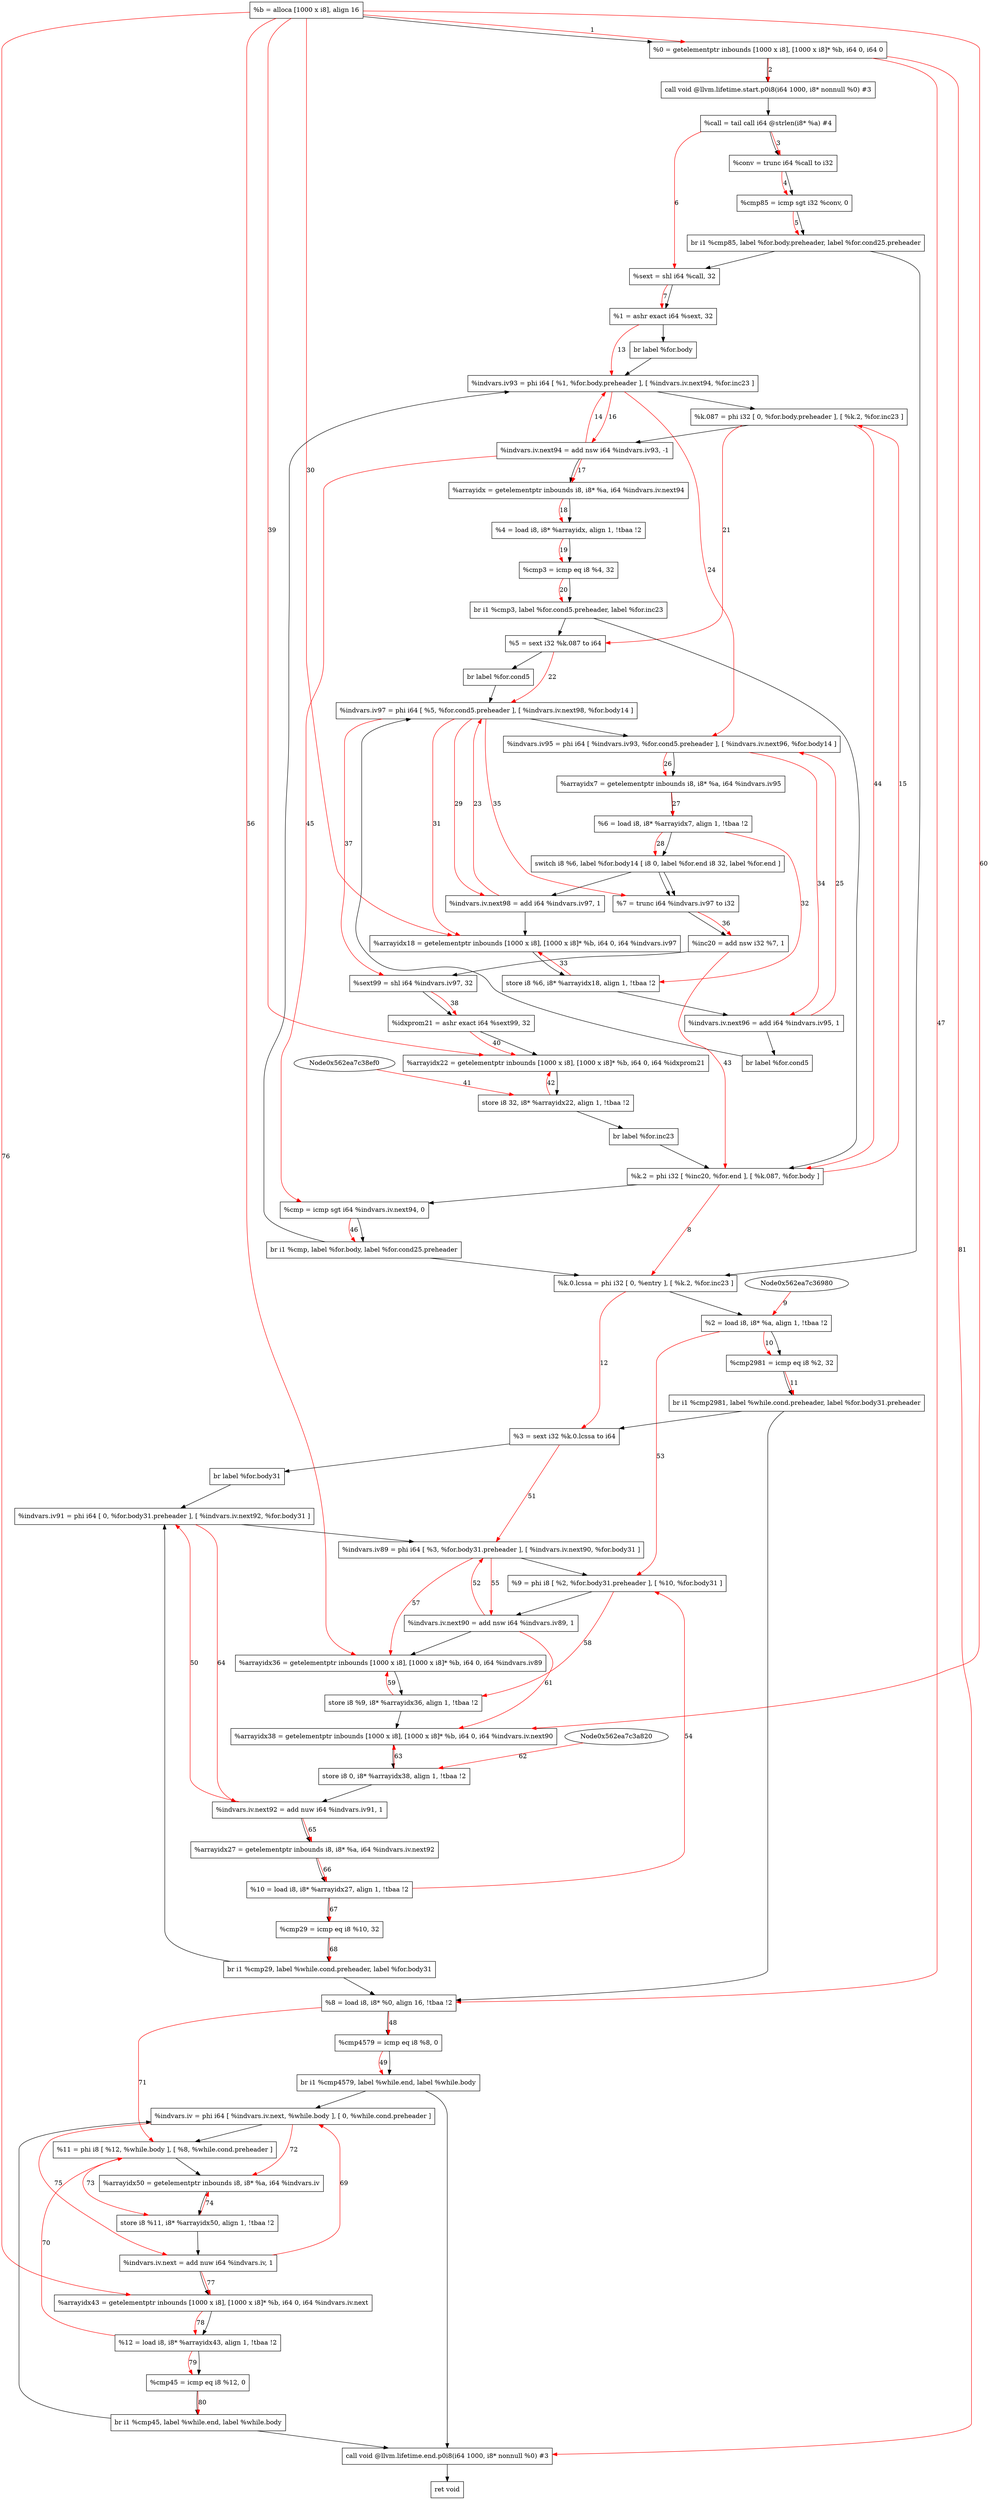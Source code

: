 digraph "CDFG for'func' function" {
	Node0x562ea7c36b18[shape=record, label="  %b = alloca [1000 x i8], align 16"]
	Node0x562ea7c37218[shape=record, label="  %0 = getelementptr inbounds [1000 x i8], [1000 x i8]* %b, i64 0, i64 0"]
	Node0x562ea7c37638[shape=record, label="  call void @llvm.lifetime.start.p0i8(i64 1000, i8* nonnull %0) #3"]
	Node0x562ea7c377b0[shape=record, label="  %call = tail call i64 @strlen(i8* %a) #4"]
	Node0x562ea7c37888[shape=record, label="  %conv = trunc i64 %call to i32"]
	Node0x562ea7c37950[shape=record, label="  %cmp85 = icmp sgt i32 %conv, 0"]
	Node0x562ea7bca228[shape=record, label="  br i1 %cmp85, label %for.body.preheader, label %for.cond25.preheader"]
	Node0x562ea7c37c40[shape=record, label="  %sext = shl i64 %call, 32"]
	Node0x562ea7c37cb0[shape=record, label="  %1 = ashr exact i64 %sext, 32"]
	Node0x562ea7c37da8[shape=record, label="  br label %for.body"]
	Node0x562ea7c37f08[shape=record, label="  %k.0.lcssa = phi i32 [ 0, %entry ], [ %k.2, %for.inc23 ]"]
	Node0x562ea7c37fe8[shape=record, label="  %2 = load i8, i8* %a, align 1, !tbaa !2"]
	Node0x562ea7c38f50[shape=record, label="  %cmp2981 = icmp eq i8 %2, 32"]
	Node0x562ea7bca468[shape=record, label="  br i1 %cmp2981, label %while.cond.preheader, label %for.body31.preheader"]
	Node0x562ea7c392f8[shape=record, label="  %3 = sext i32 %k.0.lcssa to i64"]
	Node0x562ea7c39428[shape=record, label="  br label %for.body31"]
	Node0x562ea7c394d8[shape=record, label="  %indvars.iv93 = phi i64 [ %1, %for.body.preheader ], [ %indvars.iv.next94, %for.inc23 ]"]
	Node0x562ea7c395d8[shape=record, label="  %k.087 = phi i32 [ 0, %for.body.preheader ], [ %k.2, %for.inc23 ]"]
	Node0x562ea7c396c0[shape=record, label="  %indvars.iv.next94 = add nsw i64 %indvars.iv93, -1"]
	Node0x562ea7c39760[shape=record, label="  %arrayidx = getelementptr inbounds i8, i8* %a, i64 %indvars.iv.next94"]
	Node0x562ea7c37a78[shape=record, label="  %4 = load i8, i8* %arrayidx, align 1, !tbaa !2"]
	Node0x562ea7c39e40[shape=record, label="  %cmp3 = icmp eq i8 %4, 32"]
	Node0x562ea7bca588[shape=record, label="  br i1 %cmp3, label %for.cond5.preheader, label %for.inc23"]
	Node0x562ea7c39ee8[shape=record, label="  %5 = sext i32 %k.087 to i64"]
	Node0x562ea7c3a018[shape=record, label="  br label %for.cond5"]
	Node0x562ea7c3a178[shape=record, label="  %indvars.iv97 = phi i64 [ %5, %for.cond5.preheader ], [ %indvars.iv.next98, %for.body14 ]"]
	Node0x562ea7c3a678[shape=record, label="  %indvars.iv95 = phi i64 [ %indvars.iv93, %for.cond5.preheader ], [ %indvars.iv.next96, %for.body14 ]"]
	Node0x562ea7c3a740[shape=record, label="  %arrayidx7 = getelementptr inbounds i8, i8* %a, i64 %indvars.iv95"]
	Node0x562ea7c3a7d8[shape=record, label="  %6 = load i8, i8* %arrayidx7, align 1, !tbaa !2"]
	Node0x562ea7c3a928[shape=record, label="  switch i8 %6, label %for.body14 [
    i8 0, label %for.end
    i8 32, label %for.end
  ]"]
	Node0x562ea7c3aaa0[shape=record, label="  %indvars.iv.next98 = add i64 %indvars.iv97, 1"]
	Node0x562ea7c3ab28[shape=record, label="  %arrayidx18 = getelementptr inbounds [1000 x i8], [1000 x i8]* %b, i64 0, i64 %indvars.iv97"]
	Node0x562ea7c3abb0[shape=record, label="  store i8 %6, i8* %arrayidx18, align 1, !tbaa !2"]
	Node0x562ea7c3ac30[shape=record, label="  %indvars.iv.next96 = add i64 %indvars.iv95, 1"]
	Node0x562ea7c3a608[shape=record, label="  br label %for.cond5"]
	Node0x562ea7c3a8d8[shape=record, label="  %7 = trunc i64 %indvars.iv97 to i32"]
	Node0x562ea7c3aca0[shape=record, label="  %inc20 = add nsw i32 %7, 1"]
	Node0x562ea7c3ad10[shape=record, label="  %sext99 = shl i64 %indvars.iv97, 32"]
	Node0x562ea7c3ad80[shape=record, label="  %idxprom21 = ashr exact i64 %sext99, 32"]
	Node0x562ea7c3ae08[shape=record, label="  %arrayidx22 = getelementptr inbounds [1000 x i8], [1000 x i8]* %b, i64 0, i64 %idxprom21"]
	Node0x562ea7c3ae90[shape=record, label="  store i8 32, i8* %arrayidx22, align 1, !tbaa !2"]
	Node0x562ea7c39fb8[shape=record, label="  br label %for.inc23"]
	Node0x562ea7c3aee8[shape=record, label="  %k.2 = phi i32 [ %inc20, %for.end ], [ %k.087, %for.body ]"]
	Node0x562ea7c3afe0[shape=record, label="  %cmp = icmp sgt i64 %indvars.iv.next94, 0"]
	Node0x562ea7c3b088[shape=record, label="  br i1 %cmp, label %for.body, label %for.cond25.preheader"]
	Node0x562ea7c391f8[shape=record, label="  %8 = load i8, i8* %0, align 16, !tbaa !2"]
	Node0x562ea7c3b190[shape=record, label="  %cmp4579 = icmp eq i8 %8, 0"]
	Node0x562ea7c3b298[shape=record, label="  br i1 %cmp4579, label %while.end, label %while.body"]
	Node0x562ea7c3b368[shape=record, label="  %indvars.iv91 = phi i64 [ 0, %for.body31.preheader ], [ %indvars.iv.next92, %for.body31 ]"]
	Node0x562ea7c3b4b8[shape=record, label="  %indvars.iv89 = phi i64 [ %3, %for.body31.preheader ], [ %indvars.iv.next90, %for.body31 ]"]
	Node0x562ea7c3be08[shape=record, label="  %9 = phi i8 [ %2, %for.body31.preheader ], [ %10, %for.body31 ]"]
	Node0x562ea7c3bed0[shape=record, label="  %indvars.iv.next90 = add nsw i64 %indvars.iv89, 1"]
	Node0x562ea7c3bf58[shape=record, label="  %arrayidx36 = getelementptr inbounds [1000 x i8], [1000 x i8]* %b, i64 0, i64 %indvars.iv89"]
	Node0x562ea7c3bfe0[shape=record, label="  store i8 %9, i8* %arrayidx36, align 1, !tbaa !2"]
	Node0x562ea7c3c0d8[shape=record, label="  %arrayidx38 = getelementptr inbounds [1000 x i8], [1000 x i8]* %b, i64 0, i64 %indvars.iv.next90"]
	Node0x562ea7c3c160[shape=record, label="  store i8 0, i8* %arrayidx38, align 1, !tbaa !2"]
	Node0x562ea7c3c1e0[shape=record, label="  %indvars.iv.next92 = add nuw i64 %indvars.iv91, 1"]
	Node0x562ea7c3c250[shape=record, label="  %arrayidx27 = getelementptr inbounds i8, i8* %a, i64 %indvars.iv.next92"]
	Node0x562ea7c393c8[shape=record, label="  %10 = load i8, i8* %arrayidx27, align 1, !tbaa !2"]
	Node0x562ea7c3c2d0[shape=record, label="  %cmp29 = icmp eq i8 %10, 32"]
	Node0x562ea7c3c358[shape=record, label="  br i1 %cmp29, label %while.cond.preheader, label %for.body31"]
	Node0x562ea7c3c3d8[shape=record, label="  %indvars.iv = phi i64 [ %indvars.iv.next, %while.body ], [ 0, %while.cond.preheader ]"]
	Node0x562ea7c3caf8[shape=record, label="  %11 = phi i8 [ %12, %while.body ], [ %8, %while.cond.preheader ]"]
	Node0x562ea7c3cbc0[shape=record, label="  %arrayidx50 = getelementptr inbounds i8, i8* %a, i64 %indvars.iv"]
	Node0x562ea7c3cc40[shape=record, label="  store i8 %11, i8* %arrayidx50, align 1, !tbaa !2"]
	Node0x562ea7c3ccc0[shape=record, label="  %indvars.iv.next = add nuw i64 %indvars.iv, 1"]
	Node0x562ea7c3cd48[shape=record, label="  %arrayidx43 = getelementptr inbounds [1000 x i8], [1000 x i8]* %b, i64 0, i64 %indvars.iv.next"]
	Node0x562ea7c37eb8[shape=record, label="  %12 = load i8, i8* %arrayidx43, align 1, !tbaa !2"]
	Node0x562ea7c3cdd0[shape=record, label="  %cmp45 = icmp eq i8 %12, 0"]
	Node0x562ea7c3ce58[shape=record, label="  br i1 %cmp45, label %while.end, label %while.body"]
	Node0x562ea7c3d008[shape=record, label="  call void @llvm.lifetime.end.p0i8(i64 1000, i8* nonnull %0) #3"]
	Node0x562ea7c3bdc0[shape=record, label="  ret void"]
	Node0x562ea7c36b18 -> Node0x562ea7c37218
	Node0x562ea7c37218 -> Node0x562ea7c37638
	Node0x562ea7c37638 -> Node0x562ea7c377b0
	Node0x562ea7c377b0 -> Node0x562ea7c37888
	Node0x562ea7c37888 -> Node0x562ea7c37950
	Node0x562ea7c37950 -> Node0x562ea7bca228
	Node0x562ea7bca228 -> Node0x562ea7c37c40
	Node0x562ea7bca228 -> Node0x562ea7c37f08
	Node0x562ea7c37c40 -> Node0x562ea7c37cb0
	Node0x562ea7c37cb0 -> Node0x562ea7c37da8
	Node0x562ea7c37da8 -> Node0x562ea7c394d8
	Node0x562ea7c37f08 -> Node0x562ea7c37fe8
	Node0x562ea7c37fe8 -> Node0x562ea7c38f50
	Node0x562ea7c38f50 -> Node0x562ea7bca468
	Node0x562ea7bca468 -> Node0x562ea7c391f8
	Node0x562ea7bca468 -> Node0x562ea7c392f8
	Node0x562ea7c392f8 -> Node0x562ea7c39428
	Node0x562ea7c39428 -> Node0x562ea7c3b368
	Node0x562ea7c394d8 -> Node0x562ea7c395d8
	Node0x562ea7c395d8 -> Node0x562ea7c396c0
	Node0x562ea7c396c0 -> Node0x562ea7c39760
	Node0x562ea7c39760 -> Node0x562ea7c37a78
	Node0x562ea7c37a78 -> Node0x562ea7c39e40
	Node0x562ea7c39e40 -> Node0x562ea7bca588
	Node0x562ea7bca588 -> Node0x562ea7c39ee8
	Node0x562ea7bca588 -> Node0x562ea7c3aee8
	Node0x562ea7c39ee8 -> Node0x562ea7c3a018
	Node0x562ea7c3a018 -> Node0x562ea7c3a178
	Node0x562ea7c3a178 -> Node0x562ea7c3a678
	Node0x562ea7c3a678 -> Node0x562ea7c3a740
	Node0x562ea7c3a740 -> Node0x562ea7c3a7d8
	Node0x562ea7c3a7d8 -> Node0x562ea7c3a928
	Node0x562ea7c3a928 -> Node0x562ea7c3aaa0
	Node0x562ea7c3a928 -> Node0x562ea7c3a8d8
	Node0x562ea7c3a928 -> Node0x562ea7c3a8d8
	Node0x562ea7c3aaa0 -> Node0x562ea7c3ab28
	Node0x562ea7c3ab28 -> Node0x562ea7c3abb0
	Node0x562ea7c3abb0 -> Node0x562ea7c3ac30
	Node0x562ea7c3ac30 -> Node0x562ea7c3a608
	Node0x562ea7c3a608 -> Node0x562ea7c3a178
	Node0x562ea7c3a8d8 -> Node0x562ea7c3aca0
	Node0x562ea7c3aca0 -> Node0x562ea7c3ad10
	Node0x562ea7c3ad10 -> Node0x562ea7c3ad80
	Node0x562ea7c3ad80 -> Node0x562ea7c3ae08
	Node0x562ea7c3ae08 -> Node0x562ea7c3ae90
	Node0x562ea7c3ae90 -> Node0x562ea7c39fb8
	Node0x562ea7c39fb8 -> Node0x562ea7c3aee8
	Node0x562ea7c3aee8 -> Node0x562ea7c3afe0
	Node0x562ea7c3afe0 -> Node0x562ea7c3b088
	Node0x562ea7c3b088 -> Node0x562ea7c394d8
	Node0x562ea7c3b088 -> Node0x562ea7c37f08
	Node0x562ea7c391f8 -> Node0x562ea7c3b190
	Node0x562ea7c3b190 -> Node0x562ea7c3b298
	Node0x562ea7c3b298 -> Node0x562ea7c3d008
	Node0x562ea7c3b298 -> Node0x562ea7c3c3d8
	Node0x562ea7c3b368 -> Node0x562ea7c3b4b8
	Node0x562ea7c3b4b8 -> Node0x562ea7c3be08
	Node0x562ea7c3be08 -> Node0x562ea7c3bed0
	Node0x562ea7c3bed0 -> Node0x562ea7c3bf58
	Node0x562ea7c3bf58 -> Node0x562ea7c3bfe0
	Node0x562ea7c3bfe0 -> Node0x562ea7c3c0d8
	Node0x562ea7c3c0d8 -> Node0x562ea7c3c160
	Node0x562ea7c3c160 -> Node0x562ea7c3c1e0
	Node0x562ea7c3c1e0 -> Node0x562ea7c3c250
	Node0x562ea7c3c250 -> Node0x562ea7c393c8
	Node0x562ea7c393c8 -> Node0x562ea7c3c2d0
	Node0x562ea7c3c2d0 -> Node0x562ea7c3c358
	Node0x562ea7c3c358 -> Node0x562ea7c391f8
	Node0x562ea7c3c358 -> Node0x562ea7c3b368
	Node0x562ea7c3c3d8 -> Node0x562ea7c3caf8
	Node0x562ea7c3caf8 -> Node0x562ea7c3cbc0
	Node0x562ea7c3cbc0 -> Node0x562ea7c3cc40
	Node0x562ea7c3cc40 -> Node0x562ea7c3ccc0
	Node0x562ea7c3ccc0 -> Node0x562ea7c3cd48
	Node0x562ea7c3cd48 -> Node0x562ea7c37eb8
	Node0x562ea7c37eb8 -> Node0x562ea7c3cdd0
	Node0x562ea7c3cdd0 -> Node0x562ea7c3ce58
	Node0x562ea7c3ce58 -> Node0x562ea7c3d008
	Node0x562ea7c3ce58 -> Node0x562ea7c3c3d8
	Node0x562ea7c3d008 -> Node0x562ea7c3bdc0
edge [color=red]
	Node0x562ea7c36b18 -> Node0x562ea7c37218[label="1"]
	Node0x562ea7c37218 -> Node0x562ea7c37638[label="2"]
	Node0x562ea7c377b0 -> Node0x562ea7c37888[label="3"]
	Node0x562ea7c37888 -> Node0x562ea7c37950[label="4"]
	Node0x562ea7c37950 -> Node0x562ea7bca228[label="5"]
	Node0x562ea7c377b0 -> Node0x562ea7c37c40[label="6"]
	Node0x562ea7c37c40 -> Node0x562ea7c37cb0[label="7"]
	Node0x562ea7c3aee8 -> Node0x562ea7c37f08[label="8"]
	Node0x562ea7c36980 -> Node0x562ea7c37fe8[label="9"]
	Node0x562ea7c37fe8 -> Node0x562ea7c38f50[label="10"]
	Node0x562ea7c38f50 -> Node0x562ea7bca468[label="11"]
	Node0x562ea7c37f08 -> Node0x562ea7c392f8[label="12"]
	Node0x562ea7c37cb0 -> Node0x562ea7c394d8[label="13"]
	Node0x562ea7c396c0 -> Node0x562ea7c394d8[label="14"]
	Node0x562ea7c3aee8 -> Node0x562ea7c395d8[label="15"]
	Node0x562ea7c394d8 -> Node0x562ea7c396c0[label="16"]
	Node0x562ea7c396c0 -> Node0x562ea7c39760[label="17"]
	Node0x562ea7c39760 -> Node0x562ea7c37a78[label="18"]
	Node0x562ea7c37a78 -> Node0x562ea7c39e40[label="19"]
	Node0x562ea7c39e40 -> Node0x562ea7bca588[label="20"]
	Node0x562ea7c395d8 -> Node0x562ea7c39ee8[label="21"]
	Node0x562ea7c39ee8 -> Node0x562ea7c3a178[label="22"]
	Node0x562ea7c3aaa0 -> Node0x562ea7c3a178[label="23"]
	Node0x562ea7c394d8 -> Node0x562ea7c3a678[label="24"]
	Node0x562ea7c3ac30 -> Node0x562ea7c3a678[label="25"]
	Node0x562ea7c3a678 -> Node0x562ea7c3a740[label="26"]
	Node0x562ea7c3a740 -> Node0x562ea7c3a7d8[label="27"]
	Node0x562ea7c3a7d8 -> Node0x562ea7c3a928[label="28"]
	Node0x562ea7c3a178 -> Node0x562ea7c3aaa0[label="29"]
	Node0x562ea7c36b18 -> Node0x562ea7c3ab28[label="30"]
	Node0x562ea7c3a178 -> Node0x562ea7c3ab28[label="31"]
	Node0x562ea7c3a7d8 -> Node0x562ea7c3abb0[label="32"]
	Node0x562ea7c3abb0 -> Node0x562ea7c3ab28[label="33"]
	Node0x562ea7c3a678 -> Node0x562ea7c3ac30[label="34"]
	Node0x562ea7c3a178 -> Node0x562ea7c3a8d8[label="35"]
	Node0x562ea7c3a8d8 -> Node0x562ea7c3aca0[label="36"]
	Node0x562ea7c3a178 -> Node0x562ea7c3ad10[label="37"]
	Node0x562ea7c3ad10 -> Node0x562ea7c3ad80[label="38"]
	Node0x562ea7c36b18 -> Node0x562ea7c3ae08[label="39"]
	Node0x562ea7c3ad80 -> Node0x562ea7c3ae08[label="40"]
	Node0x562ea7c38ef0 -> Node0x562ea7c3ae90[label="41"]
	Node0x562ea7c3ae90 -> Node0x562ea7c3ae08[label="42"]
	Node0x562ea7c3aca0 -> Node0x562ea7c3aee8[label="43"]
	Node0x562ea7c395d8 -> Node0x562ea7c3aee8[label="44"]
	Node0x562ea7c396c0 -> Node0x562ea7c3afe0[label="45"]
	Node0x562ea7c3afe0 -> Node0x562ea7c3b088[label="46"]
	Node0x562ea7c37218 -> Node0x562ea7c391f8[label="47"]
	Node0x562ea7c391f8 -> Node0x562ea7c3b190[label="48"]
	Node0x562ea7c3b190 -> Node0x562ea7c3b298[label="49"]
	Node0x562ea7c3c1e0 -> Node0x562ea7c3b368[label="50"]
	Node0x562ea7c392f8 -> Node0x562ea7c3b4b8[label="51"]
	Node0x562ea7c3bed0 -> Node0x562ea7c3b4b8[label="52"]
	Node0x562ea7c37fe8 -> Node0x562ea7c3be08[label="53"]
	Node0x562ea7c393c8 -> Node0x562ea7c3be08[label="54"]
	Node0x562ea7c3b4b8 -> Node0x562ea7c3bed0[label="55"]
	Node0x562ea7c36b18 -> Node0x562ea7c3bf58[label="56"]
	Node0x562ea7c3b4b8 -> Node0x562ea7c3bf58[label="57"]
	Node0x562ea7c3be08 -> Node0x562ea7c3bfe0[label="58"]
	Node0x562ea7c3bfe0 -> Node0x562ea7c3bf58[label="59"]
	Node0x562ea7c36b18 -> Node0x562ea7c3c0d8[label="60"]
	Node0x562ea7c3bed0 -> Node0x562ea7c3c0d8[label="61"]
	Node0x562ea7c3a820 -> Node0x562ea7c3c160[label="62"]
	Node0x562ea7c3c160 -> Node0x562ea7c3c0d8[label="63"]
	Node0x562ea7c3b368 -> Node0x562ea7c3c1e0[label="64"]
	Node0x562ea7c3c1e0 -> Node0x562ea7c3c250[label="65"]
	Node0x562ea7c3c250 -> Node0x562ea7c393c8[label="66"]
	Node0x562ea7c393c8 -> Node0x562ea7c3c2d0[label="67"]
	Node0x562ea7c3c2d0 -> Node0x562ea7c3c358[label="68"]
	Node0x562ea7c3ccc0 -> Node0x562ea7c3c3d8[label="69"]
	Node0x562ea7c37eb8 -> Node0x562ea7c3caf8[label="70"]
	Node0x562ea7c391f8 -> Node0x562ea7c3caf8[label="71"]
	Node0x562ea7c3c3d8 -> Node0x562ea7c3cbc0[label="72"]
	Node0x562ea7c3caf8 -> Node0x562ea7c3cc40[label="73"]
	Node0x562ea7c3cc40 -> Node0x562ea7c3cbc0[label="74"]
	Node0x562ea7c3c3d8 -> Node0x562ea7c3ccc0[label="75"]
	Node0x562ea7c36b18 -> Node0x562ea7c3cd48[label="76"]
	Node0x562ea7c3ccc0 -> Node0x562ea7c3cd48[label="77"]
	Node0x562ea7c3cd48 -> Node0x562ea7c37eb8[label="78"]
	Node0x562ea7c37eb8 -> Node0x562ea7c3cdd0[label="79"]
	Node0x562ea7c3cdd0 -> Node0x562ea7c3ce58[label="80"]
	Node0x562ea7c37218 -> Node0x562ea7c3d008[label="81"]
}
